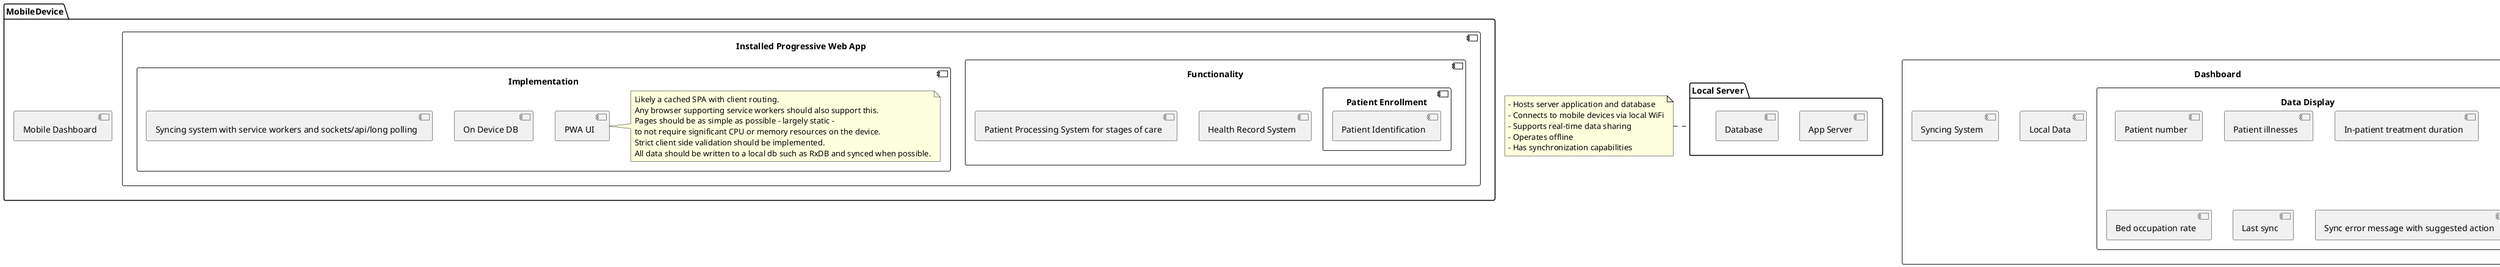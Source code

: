 @startuml
skinparam componentStyle uml2
package "Local Server" as LocalServer {
  component "App Server"
  component Database
}

package MobileDevice {
  component "Installed Progressive Web App" {
    component Functionality {
      component "Patient Enrollment" {
        component "Patient Identification"
      }
      component "Health Record System"
      component "Patient Processing System for stages of care"
    }
    component Implementation {
      component "PWA UI" as UI
      note right of UI
                Likely a cached SPA with client routing.
                Any browser supporting service workers should also support this.
                Pages should be as simple as possible - largely static - 
                to not require significant CPU or memory resources on the device.
                Strict client side validation should be implemented.
                All data should be written to a local db such as RxDB and synced when possible.
      end note
      component "On Device DB"
      component "Syncing system with service workers and sockets/api/long polling"
    }
  }
  component "Mobile Dashboard" {

  }

}
package "Dashboard Display" {
  component "Full Screen Dashboard" {

  }
}

component "Dashboard" {
  component "Local Data"
  component "Syncing System"
  component "Data Display" {
    component "Patient number"
    component "Patient illnesses"
    component "In-patient treatment duration"
    component "Bed occupation rate"
    component "Last sync"
    component "Sync error message with suggested action"
  }
}

note left of LocalServer
  - Hosts server application and database
  - Connects to mobile devices via local WiFi
  - Supports real-time data sharing
  - Operates offline
  - Has synchronization capabilities
end note


@enduml
